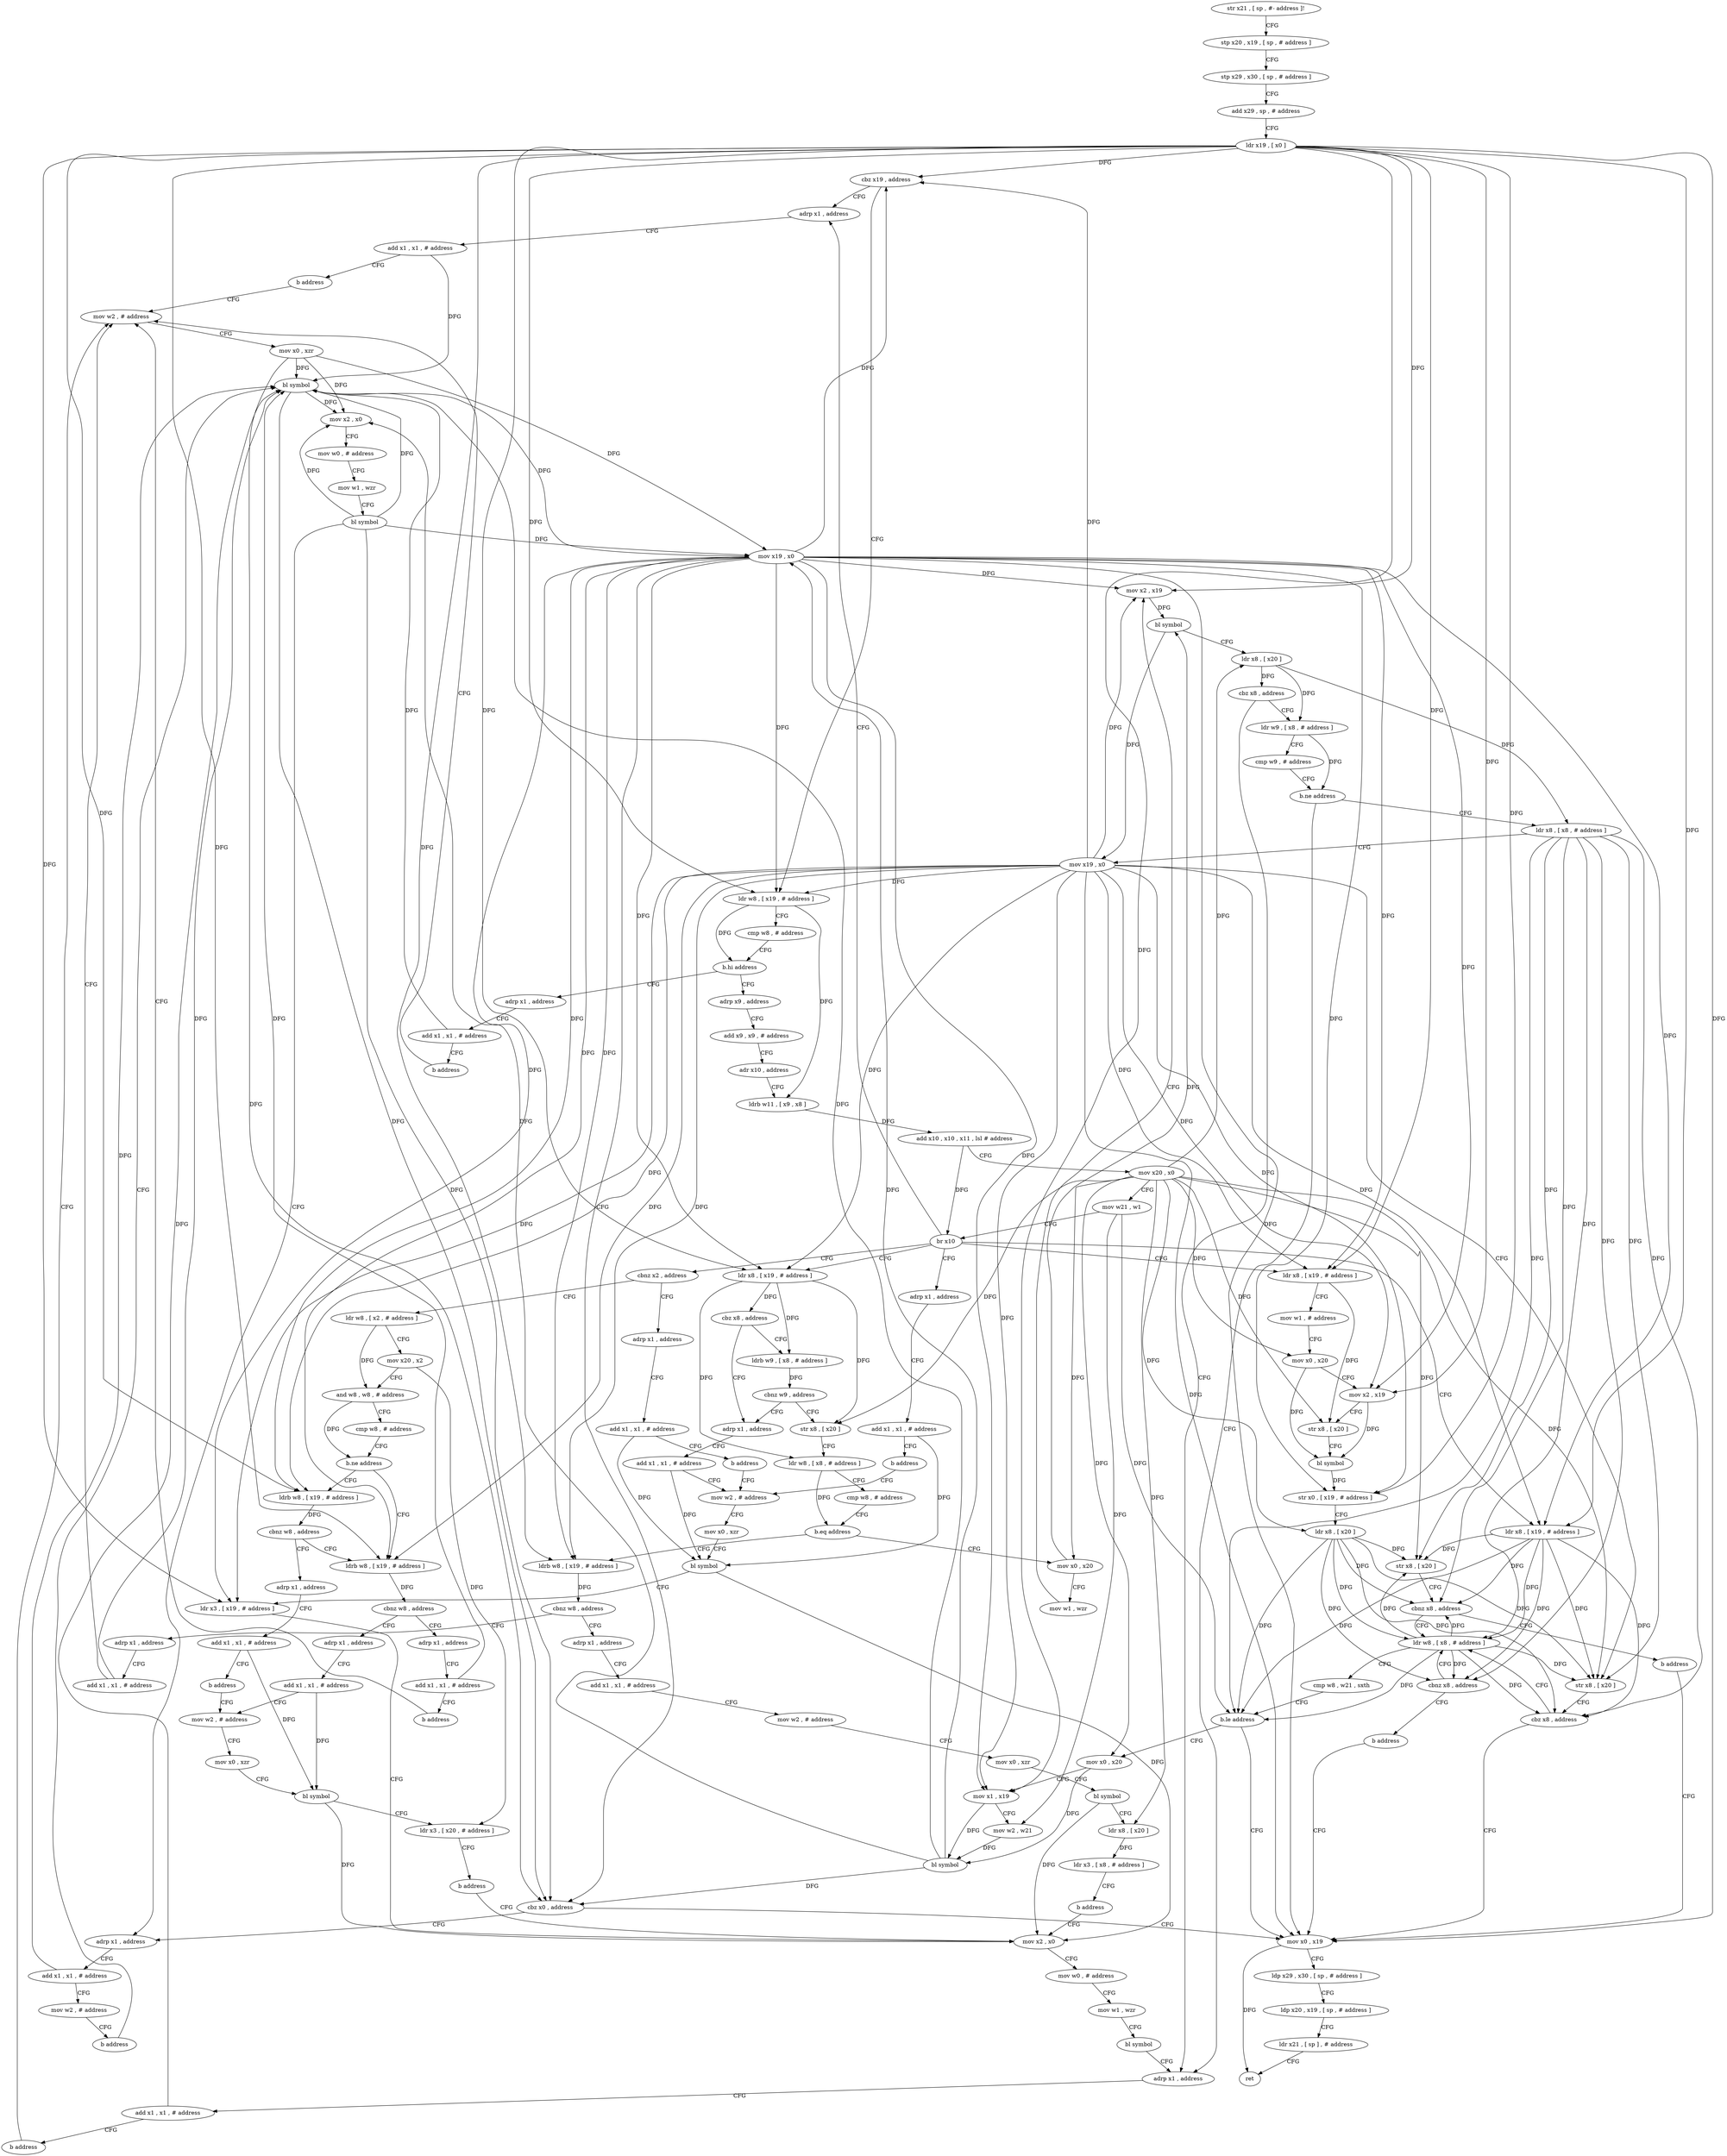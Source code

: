 digraph "func" {
"4222932" [label = "str x21 , [ sp , #- address ]!" ]
"4222936" [label = "stp x20 , x19 , [ sp , # address ]" ]
"4222940" [label = "stp x29 , x30 , [ sp , # address ]" ]
"4222944" [label = "add x29 , sp , # address" ]
"4222948" [label = "ldr x19 , [ x0 ]" ]
"4222952" [label = "cbz x19 , address" ]
"4223196" [label = "adrp x1 , address" ]
"4222956" [label = "ldr w8 , [ x19 , # address ]" ]
"4223200" [label = "add x1 , x1 , # address" ]
"4223204" [label = "b address" ]
"4223376" [label = "mov w2 , # address" ]
"4222960" [label = "cmp w8 , # address" ]
"4222964" [label = "b.hi address" ]
"4223208" [label = "adrp x1 , address" ]
"4222968" [label = "adrp x9 , address" ]
"4223380" [label = "mov x0 , xzr" ]
"4223384" [label = "bl symbol" ]
"4223212" [label = "add x1 , x1 , # address" ]
"4223216" [label = "b address" ]
"4222972" [label = "add x9 , x9 , # address" ]
"4222976" [label = "adr x10 , address" ]
"4222980" [label = "ldrb w11 , [ x9 , x8 ]" ]
"4222984" [label = "add x10 , x10 , x11 , lsl # address" ]
"4222988" [label = "mov x20 , x0" ]
"4222992" [label = "mov w21 , w1" ]
"4222996" [label = "br x10" ]
"4223000" [label = "ldr x8 , [ x19 , # address ]" ]
"4223016" [label = "ldr x8 , [ x19 , # address ]" ]
"4223056" [label = "ldr x8 , [ x19 , # address ]" ]
"4223220" [label = "cbnz x2 , address" ]
"4223236" [label = "adrp x1 , address" ]
"4223388" [label = "mov x2 , x0" ]
"4223392" [label = "mov w0 , # address" ]
"4223396" [label = "mov w1 , wzr" ]
"4223400" [label = "bl symbol" ]
"4223404" [label = "adrp x1 , address" ]
"4223004" [label = "str x8 , [ x20 ]" ]
"4223008" [label = "cbnz x8 , address" ]
"4223140" [label = "ldr w8 , [ x8 , # address ]" ]
"4223012" [label = "b address" ]
"4223020" [label = "mov w1 , # address" ]
"4223024" [label = "mov x0 , x20" ]
"4223028" [label = "mov x2 , x19" ]
"4223032" [label = "str x8 , [ x20 ]" ]
"4223036" [label = "bl symbol" ]
"4223040" [label = "str x0 , [ x19 , # address ]" ]
"4223044" [label = "ldr x8 , [ x20 ]" ]
"4223048" [label = "cbnz x8 , address" ]
"4223052" [label = "b address" ]
"4223060" [label = "cbz x8 , address" ]
"4223248" [label = "adrp x1 , address" ]
"4223064" [label = "ldrb w9 , [ x8 , # address ]" ]
"4223300" [label = "ldr w8 , [ x2 , # address ]" ]
"4223224" [label = "adrp x1 , address" ]
"4223240" [label = "add x1 , x1 , # address" ]
"4223244" [label = "b address" ]
"4223256" [label = "mov w2 , # address" ]
"4223144" [label = "cmp w8 , w21 , sxth" ]
"4223148" [label = "b.le address" ]
"4223176" [label = "mov x0 , x19" ]
"4223152" [label = "mov x0 , x20" ]
"4223252" [label = "add x1 , x1 , # address" ]
"4223068" [label = "cbnz w9 , address" ]
"4223072" [label = "str x8 , [ x20 ]" ]
"4223304" [label = "mov x20 , x2" ]
"4223308" [label = "and w8 , w8 , # address" ]
"4223312" [label = "cmp w8 , # address" ]
"4223316" [label = "b.ne address" ]
"4223340" [label = "ldrb w8 , [ x19 , # address ]" ]
"4223320" [label = "ldrb w8 , [ x19 , # address ]" ]
"4223228" [label = "add x1 , x1 , # address" ]
"4223232" [label = "b address" ]
"4223260" [label = "mov x0 , xzr" ]
"4223264" [label = "bl symbol" ]
"4223268" [label = "ldr x3 , [ x19 , # address ]" ]
"4223272" [label = "mov x2 , x0" ]
"4223180" [label = "ldp x29 , x30 , [ sp , # address ]" ]
"4223184" [label = "ldp x20 , x19 , [ sp , # address ]" ]
"4223188" [label = "ldr x21 , [ sp ] , # address" ]
"4223192" [label = "ret" ]
"4223156" [label = "mov x1 , x19" ]
"4223160" [label = "mov w2 , w21" ]
"4223164" [label = "bl symbol" ]
"4223168" [label = "mov x19 , x0" ]
"4223172" [label = "cbz x0 , address" ]
"4223076" [label = "ldr w8 , [ x8 , # address ]" ]
"4223080" [label = "cmp w8 , # address" ]
"4223084" [label = "b.eq address" ]
"4223360" [label = "ldrb w8 , [ x19 , # address ]" ]
"4223088" [label = "mov x0 , x20" ]
"4223344" [label = "cbnz w8 , address" ]
"4223420" [label = "adrp x1 , address" ]
"4223348" [label = "adrp x1 , address" ]
"4223324" [label = "cbnz w8 , address" ]
"4223328" [label = "adrp x1 , address" ]
"4223408" [label = "add x1 , x1 , # address" ]
"4223412" [label = "mov w2 , # address" ]
"4223416" [label = "b address" ]
"4223364" [label = "cbnz w8 , address" ]
"4223448" [label = "adrp x1 , address" ]
"4223368" [label = "adrp x1 , address" ]
"4223092" [label = "mov w1 , wzr" ]
"4223096" [label = "mov x2 , x19" ]
"4223100" [label = "bl symbol" ]
"4223104" [label = "ldr x8 , [ x20 ]" ]
"4223108" [label = "cbz x8 , address" ]
"4223288" [label = "adrp x1 , address" ]
"4223112" [label = "ldr w9 , [ x8 , # address ]" ]
"4223424" [label = "add x1 , x1 , # address" ]
"4223428" [label = "mov w2 , # address" ]
"4223352" [label = "add x1 , x1 , # address" ]
"4223356" [label = "b address" ]
"4223332" [label = "add x1 , x1 , # address" ]
"4223336" [label = "b address" ]
"4223452" [label = "add x1 , x1 , # address" ]
"4223456" [label = "mov w2 , # address" ]
"4223460" [label = "mov x0 , xzr" ]
"4223464" [label = "bl symbol" ]
"4223468" [label = "ldr x8 , [ x20 ]" ]
"4223472" [label = "ldr x3 , [ x8 , # address ]" ]
"4223476" [label = "b address" ]
"4223372" [label = "add x1 , x1 , # address" ]
"4223292" [label = "add x1 , x1 , # address" ]
"4223296" [label = "b address" ]
"4223116" [label = "cmp w9 , # address" ]
"4223120" [label = "b.ne address" ]
"4223124" [label = "ldr x8 , [ x8 , # address ]" ]
"4223276" [label = "mov w0 , # address" ]
"4223280" [label = "mov w1 , wzr" ]
"4223284" [label = "bl symbol" ]
"4223432" [label = "mov x0 , xzr" ]
"4223436" [label = "bl symbol" ]
"4223440" [label = "ldr x3 , [ x20 , # address ]" ]
"4223444" [label = "b address" ]
"4223128" [label = "mov x19 , x0" ]
"4223132" [label = "str x8 , [ x20 ]" ]
"4223136" [label = "cbz x8 , address" ]
"4222932" -> "4222936" [ label = "CFG" ]
"4222936" -> "4222940" [ label = "CFG" ]
"4222940" -> "4222944" [ label = "CFG" ]
"4222944" -> "4222948" [ label = "CFG" ]
"4222948" -> "4222952" [ label = "DFG" ]
"4222948" -> "4222956" [ label = "DFG" ]
"4222948" -> "4223000" [ label = "DFG" ]
"4222948" -> "4223016" [ label = "DFG" ]
"4222948" -> "4223028" [ label = "DFG" ]
"4222948" -> "4223040" [ label = "DFG" ]
"4222948" -> "4223056" [ label = "DFG" ]
"4222948" -> "4223268" [ label = "DFG" ]
"4222948" -> "4223176" [ label = "DFG" ]
"4222948" -> "4223156" [ label = "DFG" ]
"4222948" -> "4223340" [ label = "DFG" ]
"4222948" -> "4223320" [ label = "DFG" ]
"4222948" -> "4223360" [ label = "DFG" ]
"4222948" -> "4223096" [ label = "DFG" ]
"4222952" -> "4223196" [ label = "CFG" ]
"4222952" -> "4222956" [ label = "CFG" ]
"4223196" -> "4223200" [ label = "CFG" ]
"4222956" -> "4222960" [ label = "CFG" ]
"4222956" -> "4222964" [ label = "DFG" ]
"4222956" -> "4222980" [ label = "DFG" ]
"4223200" -> "4223204" [ label = "CFG" ]
"4223200" -> "4223384" [ label = "DFG" ]
"4223204" -> "4223376" [ label = "CFG" ]
"4223376" -> "4223380" [ label = "CFG" ]
"4222960" -> "4222964" [ label = "CFG" ]
"4222964" -> "4223208" [ label = "CFG" ]
"4222964" -> "4222968" [ label = "CFG" ]
"4223208" -> "4223212" [ label = "CFG" ]
"4222968" -> "4222972" [ label = "CFG" ]
"4223380" -> "4223384" [ label = "DFG" ]
"4223380" -> "4223388" [ label = "DFG" ]
"4223380" -> "4223168" [ label = "DFG" ]
"4223380" -> "4223172" [ label = "DFG" ]
"4223384" -> "4223388" [ label = "DFG" ]
"4223384" -> "4223168" [ label = "DFG" ]
"4223384" -> "4223172" [ label = "DFG" ]
"4223212" -> "4223216" [ label = "CFG" ]
"4223212" -> "4223384" [ label = "DFG" ]
"4223216" -> "4223376" [ label = "CFG" ]
"4222972" -> "4222976" [ label = "CFG" ]
"4222976" -> "4222980" [ label = "CFG" ]
"4222980" -> "4222984" [ label = "DFG" ]
"4222984" -> "4222988" [ label = "CFG" ]
"4222984" -> "4222996" [ label = "DFG" ]
"4222988" -> "4222992" [ label = "CFG" ]
"4222988" -> "4223004" [ label = "DFG" ]
"4222988" -> "4223024" [ label = "DFG" ]
"4222988" -> "4223032" [ label = "DFG" ]
"4222988" -> "4223044" [ label = "DFG" ]
"4222988" -> "4223152" [ label = "DFG" ]
"4222988" -> "4223072" [ label = "DFG" ]
"4222988" -> "4223088" [ label = "DFG" ]
"4222988" -> "4223104" [ label = "DFG" ]
"4222988" -> "4223468" [ label = "DFG" ]
"4222988" -> "4223132" [ label = "DFG" ]
"4222992" -> "4222996" [ label = "CFG" ]
"4222992" -> "4223148" [ label = "DFG" ]
"4222992" -> "4223160" [ label = "DFG" ]
"4222996" -> "4223000" [ label = "CFG" ]
"4222996" -> "4223016" [ label = "CFG" ]
"4222996" -> "4223056" [ label = "CFG" ]
"4222996" -> "4223196" [ label = "CFG" ]
"4222996" -> "4223220" [ label = "CFG" ]
"4222996" -> "4223236" [ label = "CFG" ]
"4223000" -> "4223004" [ label = "DFG" ]
"4223000" -> "4223008" [ label = "DFG" ]
"4223000" -> "4223048" [ label = "DFG" ]
"4223000" -> "4223140" [ label = "DFG" ]
"4223000" -> "4223148" [ label = "DFG" ]
"4223000" -> "4223132" [ label = "DFG" ]
"4223000" -> "4223136" [ label = "DFG" ]
"4223016" -> "4223020" [ label = "CFG" ]
"4223016" -> "4223032" [ label = "DFG" ]
"4223056" -> "4223060" [ label = "DFG" ]
"4223056" -> "4223064" [ label = "DFG" ]
"4223056" -> "4223072" [ label = "DFG" ]
"4223056" -> "4223076" [ label = "DFG" ]
"4223220" -> "4223300" [ label = "CFG" ]
"4223220" -> "4223224" [ label = "CFG" ]
"4223236" -> "4223240" [ label = "CFG" ]
"4223388" -> "4223392" [ label = "CFG" ]
"4223392" -> "4223396" [ label = "CFG" ]
"4223396" -> "4223400" [ label = "CFG" ]
"4223400" -> "4223404" [ label = "CFG" ]
"4223400" -> "4223388" [ label = "DFG" ]
"4223400" -> "4223384" [ label = "DFG" ]
"4223400" -> "4223168" [ label = "DFG" ]
"4223400" -> "4223172" [ label = "DFG" ]
"4223404" -> "4223408" [ label = "CFG" ]
"4223004" -> "4223008" [ label = "CFG" ]
"4223008" -> "4223140" [ label = "CFG" ]
"4223008" -> "4223012" [ label = "CFG" ]
"4223140" -> "4223144" [ label = "CFG" ]
"4223140" -> "4223004" [ label = "DFG" ]
"4223140" -> "4223008" [ label = "DFG" ]
"4223140" -> "4223048" [ label = "DFG" ]
"4223140" -> "4223148" [ label = "DFG" ]
"4223140" -> "4223132" [ label = "DFG" ]
"4223140" -> "4223136" [ label = "DFG" ]
"4223012" -> "4223176" [ label = "CFG" ]
"4223020" -> "4223024" [ label = "CFG" ]
"4223024" -> "4223028" [ label = "CFG" ]
"4223024" -> "4223036" [ label = "DFG" ]
"4223028" -> "4223032" [ label = "CFG" ]
"4223028" -> "4223036" [ label = "DFG" ]
"4223032" -> "4223036" [ label = "CFG" ]
"4223036" -> "4223040" [ label = "DFG" ]
"4223040" -> "4223044" [ label = "CFG" ]
"4223044" -> "4223048" [ label = "DFG" ]
"4223044" -> "4223004" [ label = "DFG" ]
"4223044" -> "4223008" [ label = "DFG" ]
"4223044" -> "4223140" [ label = "DFG" ]
"4223044" -> "4223148" [ label = "DFG" ]
"4223044" -> "4223132" [ label = "DFG" ]
"4223044" -> "4223136" [ label = "DFG" ]
"4223048" -> "4223140" [ label = "CFG" ]
"4223048" -> "4223052" [ label = "CFG" ]
"4223052" -> "4223176" [ label = "CFG" ]
"4223060" -> "4223248" [ label = "CFG" ]
"4223060" -> "4223064" [ label = "CFG" ]
"4223248" -> "4223252" [ label = "CFG" ]
"4223064" -> "4223068" [ label = "DFG" ]
"4223300" -> "4223304" [ label = "CFG" ]
"4223300" -> "4223308" [ label = "DFG" ]
"4223224" -> "4223228" [ label = "CFG" ]
"4223240" -> "4223244" [ label = "CFG" ]
"4223240" -> "4223264" [ label = "DFG" ]
"4223244" -> "4223256" [ label = "CFG" ]
"4223256" -> "4223260" [ label = "CFG" ]
"4223144" -> "4223148" [ label = "CFG" ]
"4223148" -> "4223176" [ label = "CFG" ]
"4223148" -> "4223152" [ label = "CFG" ]
"4223176" -> "4223180" [ label = "CFG" ]
"4223176" -> "4223192" [ label = "DFG" ]
"4223152" -> "4223156" [ label = "CFG" ]
"4223152" -> "4223164" [ label = "DFG" ]
"4223252" -> "4223256" [ label = "CFG" ]
"4223252" -> "4223264" [ label = "DFG" ]
"4223068" -> "4223248" [ label = "CFG" ]
"4223068" -> "4223072" [ label = "CFG" ]
"4223072" -> "4223076" [ label = "CFG" ]
"4223304" -> "4223308" [ label = "CFG" ]
"4223304" -> "4223440" [ label = "DFG" ]
"4223308" -> "4223312" [ label = "CFG" ]
"4223308" -> "4223316" [ label = "DFG" ]
"4223312" -> "4223316" [ label = "CFG" ]
"4223316" -> "4223340" [ label = "CFG" ]
"4223316" -> "4223320" [ label = "CFG" ]
"4223340" -> "4223344" [ label = "DFG" ]
"4223320" -> "4223324" [ label = "DFG" ]
"4223228" -> "4223232" [ label = "CFG" ]
"4223228" -> "4223264" [ label = "DFG" ]
"4223232" -> "4223256" [ label = "CFG" ]
"4223260" -> "4223264" [ label = "CFG" ]
"4223264" -> "4223268" [ label = "CFG" ]
"4223264" -> "4223272" [ label = "DFG" ]
"4223268" -> "4223272" [ label = "CFG" ]
"4223272" -> "4223276" [ label = "CFG" ]
"4223180" -> "4223184" [ label = "CFG" ]
"4223184" -> "4223188" [ label = "CFG" ]
"4223188" -> "4223192" [ label = "CFG" ]
"4223156" -> "4223160" [ label = "CFG" ]
"4223156" -> "4223164" [ label = "DFG" ]
"4223160" -> "4223164" [ label = "DFG" ]
"4223164" -> "4223168" [ label = "DFG" ]
"4223164" -> "4223388" [ label = "DFG" ]
"4223164" -> "4223384" [ label = "DFG" ]
"4223164" -> "4223172" [ label = "DFG" ]
"4223168" -> "4223172" [ label = "CFG" ]
"4223168" -> "4222952" [ label = "DFG" ]
"4223168" -> "4222956" [ label = "DFG" ]
"4223168" -> "4223000" [ label = "DFG" ]
"4223168" -> "4223016" [ label = "DFG" ]
"4223168" -> "4223028" [ label = "DFG" ]
"4223168" -> "4223056" [ label = "DFG" ]
"4223168" -> "4223268" [ label = "DFG" ]
"4223168" -> "4223176" [ label = "DFG" ]
"4223168" -> "4223156" [ label = "DFG" ]
"4223168" -> "4223040" [ label = "DFG" ]
"4223168" -> "4223340" [ label = "DFG" ]
"4223168" -> "4223320" [ label = "DFG" ]
"4223168" -> "4223360" [ label = "DFG" ]
"4223168" -> "4223096" [ label = "DFG" ]
"4223172" -> "4223404" [ label = "CFG" ]
"4223172" -> "4223176" [ label = "CFG" ]
"4223076" -> "4223080" [ label = "CFG" ]
"4223076" -> "4223084" [ label = "DFG" ]
"4223080" -> "4223084" [ label = "CFG" ]
"4223084" -> "4223360" [ label = "CFG" ]
"4223084" -> "4223088" [ label = "CFG" ]
"4223360" -> "4223364" [ label = "DFG" ]
"4223088" -> "4223092" [ label = "CFG" ]
"4223088" -> "4223100" [ label = "DFG" ]
"4223344" -> "4223420" [ label = "CFG" ]
"4223344" -> "4223348" [ label = "CFG" ]
"4223420" -> "4223424" [ label = "CFG" ]
"4223348" -> "4223352" [ label = "CFG" ]
"4223324" -> "4223340" [ label = "CFG" ]
"4223324" -> "4223328" [ label = "CFG" ]
"4223328" -> "4223332" [ label = "CFG" ]
"4223408" -> "4223412" [ label = "CFG" ]
"4223408" -> "4223384" [ label = "DFG" ]
"4223412" -> "4223416" [ label = "CFG" ]
"4223416" -> "4223384" [ label = "CFG" ]
"4223364" -> "4223448" [ label = "CFG" ]
"4223364" -> "4223368" [ label = "CFG" ]
"4223448" -> "4223452" [ label = "CFG" ]
"4223368" -> "4223372" [ label = "CFG" ]
"4223092" -> "4223096" [ label = "CFG" ]
"4223096" -> "4223100" [ label = "DFG" ]
"4223100" -> "4223104" [ label = "CFG" ]
"4223100" -> "4223128" [ label = "DFG" ]
"4223104" -> "4223108" [ label = "DFG" ]
"4223104" -> "4223112" [ label = "DFG" ]
"4223104" -> "4223124" [ label = "DFG" ]
"4223108" -> "4223288" [ label = "CFG" ]
"4223108" -> "4223112" [ label = "CFG" ]
"4223288" -> "4223292" [ label = "CFG" ]
"4223112" -> "4223116" [ label = "CFG" ]
"4223112" -> "4223120" [ label = "DFG" ]
"4223424" -> "4223428" [ label = "CFG" ]
"4223424" -> "4223436" [ label = "DFG" ]
"4223428" -> "4223432" [ label = "CFG" ]
"4223352" -> "4223356" [ label = "CFG" ]
"4223352" -> "4223384" [ label = "DFG" ]
"4223356" -> "4223376" [ label = "CFG" ]
"4223332" -> "4223336" [ label = "CFG" ]
"4223332" -> "4223436" [ label = "DFG" ]
"4223336" -> "4223428" [ label = "CFG" ]
"4223452" -> "4223456" [ label = "CFG" ]
"4223456" -> "4223460" [ label = "CFG" ]
"4223460" -> "4223464" [ label = "CFG" ]
"4223464" -> "4223468" [ label = "CFG" ]
"4223464" -> "4223272" [ label = "DFG" ]
"4223468" -> "4223472" [ label = "DFG" ]
"4223472" -> "4223476" [ label = "CFG" ]
"4223476" -> "4223272" [ label = "CFG" ]
"4223372" -> "4223376" [ label = "CFG" ]
"4223372" -> "4223384" [ label = "DFG" ]
"4223292" -> "4223296" [ label = "CFG" ]
"4223292" -> "4223384" [ label = "DFG" ]
"4223296" -> "4223376" [ label = "CFG" ]
"4223116" -> "4223120" [ label = "CFG" ]
"4223120" -> "4223288" [ label = "CFG" ]
"4223120" -> "4223124" [ label = "CFG" ]
"4223124" -> "4223128" [ label = "CFG" ]
"4223124" -> "4223004" [ label = "DFG" ]
"4223124" -> "4223008" [ label = "DFG" ]
"4223124" -> "4223048" [ label = "DFG" ]
"4223124" -> "4223140" [ label = "DFG" ]
"4223124" -> "4223148" [ label = "DFG" ]
"4223124" -> "4223132" [ label = "DFG" ]
"4223124" -> "4223136" [ label = "DFG" ]
"4223276" -> "4223280" [ label = "CFG" ]
"4223280" -> "4223284" [ label = "CFG" ]
"4223284" -> "4223288" [ label = "CFG" ]
"4223432" -> "4223436" [ label = "CFG" ]
"4223436" -> "4223440" [ label = "CFG" ]
"4223436" -> "4223272" [ label = "DFG" ]
"4223440" -> "4223444" [ label = "CFG" ]
"4223444" -> "4223272" [ label = "CFG" ]
"4223128" -> "4223132" [ label = "CFG" ]
"4223128" -> "4222952" [ label = "DFG" ]
"4223128" -> "4222956" [ label = "DFG" ]
"4223128" -> "4223000" [ label = "DFG" ]
"4223128" -> "4223016" [ label = "DFG" ]
"4223128" -> "4223028" [ label = "DFG" ]
"4223128" -> "4223056" [ label = "DFG" ]
"4223128" -> "4223268" [ label = "DFG" ]
"4223128" -> "4223176" [ label = "DFG" ]
"4223128" -> "4223156" [ label = "DFG" ]
"4223128" -> "4223340" [ label = "DFG" ]
"4223128" -> "4223320" [ label = "DFG" ]
"4223128" -> "4223360" [ label = "DFG" ]
"4223128" -> "4223096" [ label = "DFG" ]
"4223128" -> "4223040" [ label = "DFG" ]
"4223132" -> "4223136" [ label = "CFG" ]
"4223136" -> "4223176" [ label = "CFG" ]
"4223136" -> "4223140" [ label = "CFG" ]
}
